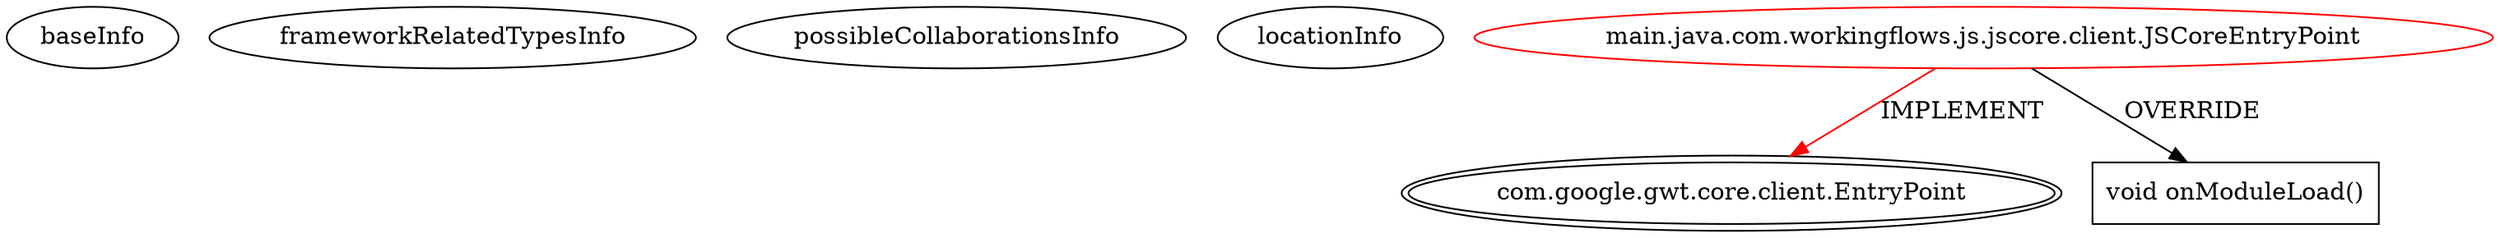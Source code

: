 digraph {
baseInfo[graphId=4671,category="extension_graph",isAnonymous=false,possibleRelation=false]
frameworkRelatedTypesInfo[0="com.google.gwt.core.client.EntryPoint"]
possibleCollaborationsInfo[]
locationInfo[projectName="workingflows-gwt-jscore",filePath="/workingflows-gwt-jscore/gwt-jscore-master/src/main/java/com/workingflows/js/jscore/client/JSCoreEntryPoint.java",contextSignature="JSCoreEntryPoint",graphId="4671"]
0[label="main.java.com.workingflows.js.jscore.client.JSCoreEntryPoint",vertexType="ROOT_CLIENT_CLASS_DECLARATION",isFrameworkType=false,color=red]
1[label="com.google.gwt.core.client.EntryPoint",vertexType="FRAMEWORK_INTERFACE_TYPE",isFrameworkType=true,peripheries=2]
2[label="void onModuleLoad()",vertexType="OVERRIDING_METHOD_DECLARATION",isFrameworkType=false,shape=box]
0->1[label="IMPLEMENT",color=red]
0->2[label="OVERRIDE"]
}

